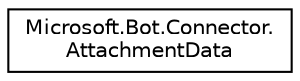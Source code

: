 digraph "Graphical Class Hierarchy"
{
  edge [fontname="Helvetica",fontsize="10",labelfontname="Helvetica",labelfontsize="10"];
  node [fontname="Helvetica",fontsize="10",shape=record];
  rankdir="LR";
  Node1 [label="Microsoft.Bot.Connector.\lAttachmentData",height=0.2,width=0.4,color="black", fillcolor="white", style="filled",URL="$d4/dc3/class_microsoft_1_1_bot_1_1_connector_1_1_attachment_data.html",tooltip="Attachment data "];
}
